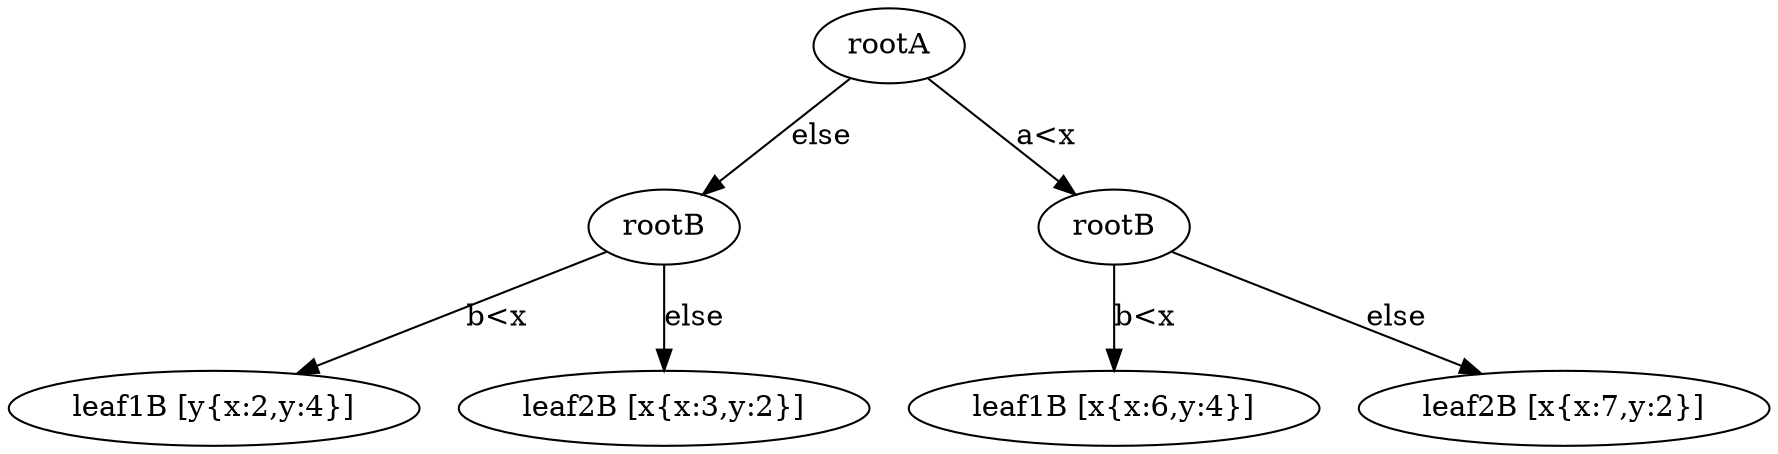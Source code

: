 digraph {
     rootA -> rootB [label="else"];
     rootA -> rootB_1 [label="a<x"];
     rootB -> leaf1B [label="b<x"];
     rootB_1 -> leaf1B_1 [label="b<x"];
     rootB -> leaf2B [label="else"];
     rootB_1 -> leaf2B_1 [label="else"];
     leaf1B [label="leaf1B [y{x:2,y:4}]"];
     leaf1B_1 [label="leaf1B [x{x:6,y:4}]"];
     rootA [label="rootA"];
     rootB [label="rootB"];
     rootB_1 [label="rootB"];
     leaf2B [label="leaf2B [x{x:3,y:2}]"];
     leaf2B_1 [label="leaf2B [x{x:7,y:2}]"];
}
